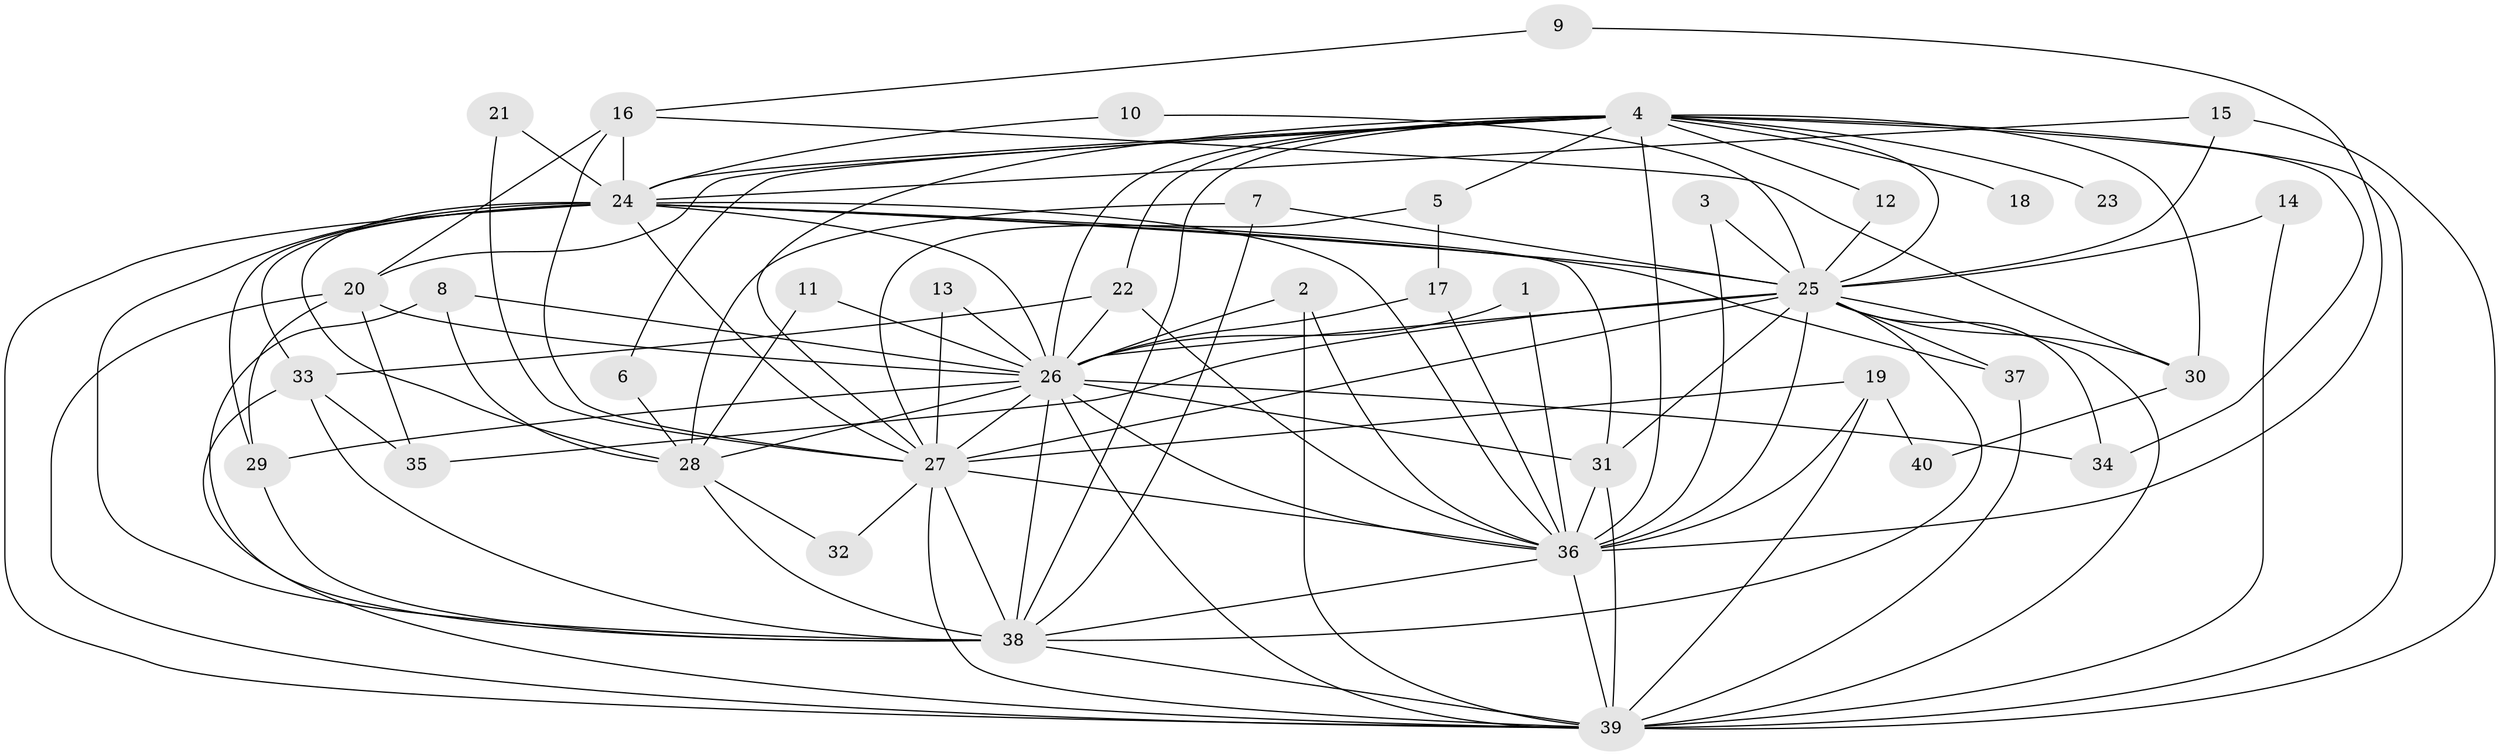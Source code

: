 // original degree distribution, {20: 0.012658227848101266, 14: 0.012658227848101266, 13: 0.012658227848101266, 12: 0.012658227848101266, 18: 0.0379746835443038, 23: 0.012658227848101266, 22: 0.012658227848101266, 21: 0.012658227848101266, 3: 0.21518987341772153, 5: 0.0759493670886076, 2: 0.5189873417721519, 8: 0.012658227848101266, 4: 0.05063291139240506}
// Generated by graph-tools (version 1.1) at 2025/25/03/09/25 03:25:50]
// undirected, 40 vertices, 111 edges
graph export_dot {
graph [start="1"]
  node [color=gray90,style=filled];
  1;
  2;
  3;
  4;
  5;
  6;
  7;
  8;
  9;
  10;
  11;
  12;
  13;
  14;
  15;
  16;
  17;
  18;
  19;
  20;
  21;
  22;
  23;
  24;
  25;
  26;
  27;
  28;
  29;
  30;
  31;
  32;
  33;
  34;
  35;
  36;
  37;
  38;
  39;
  40;
  1 -- 26 [weight=1.0];
  1 -- 36 [weight=1.0];
  2 -- 26 [weight=1.0];
  2 -- 36 [weight=1.0];
  2 -- 39 [weight=1.0];
  3 -- 25 [weight=1.0];
  3 -- 36 [weight=1.0];
  4 -- 5 [weight=1.0];
  4 -- 6 [weight=1.0];
  4 -- 12 [weight=1.0];
  4 -- 18 [weight=2.0];
  4 -- 20 [weight=1.0];
  4 -- 22 [weight=1.0];
  4 -- 23 [weight=2.0];
  4 -- 24 [weight=2.0];
  4 -- 25 [weight=2.0];
  4 -- 26 [weight=2.0];
  4 -- 27 [weight=2.0];
  4 -- 30 [weight=1.0];
  4 -- 34 [weight=1.0];
  4 -- 36 [weight=5.0];
  4 -- 38 [weight=2.0];
  4 -- 39 [weight=3.0];
  5 -- 17 [weight=1.0];
  5 -- 27 [weight=1.0];
  6 -- 28 [weight=1.0];
  7 -- 25 [weight=1.0];
  7 -- 28 [weight=1.0];
  7 -- 38 [weight=1.0];
  8 -- 26 [weight=1.0];
  8 -- 28 [weight=1.0];
  8 -- 38 [weight=1.0];
  9 -- 16 [weight=1.0];
  9 -- 36 [weight=1.0];
  10 -- 24 [weight=1.0];
  10 -- 25 [weight=1.0];
  11 -- 26 [weight=1.0];
  11 -- 28 [weight=1.0];
  12 -- 25 [weight=1.0];
  13 -- 26 [weight=1.0];
  13 -- 27 [weight=1.0];
  14 -- 25 [weight=1.0];
  14 -- 39 [weight=1.0];
  15 -- 24 [weight=1.0];
  15 -- 25 [weight=1.0];
  15 -- 39 [weight=1.0];
  16 -- 20 [weight=1.0];
  16 -- 24 [weight=1.0];
  16 -- 27 [weight=1.0];
  16 -- 30 [weight=1.0];
  17 -- 26 [weight=1.0];
  17 -- 36 [weight=1.0];
  19 -- 27 [weight=1.0];
  19 -- 36 [weight=1.0];
  19 -- 39 [weight=1.0];
  19 -- 40 [weight=1.0];
  20 -- 26 [weight=1.0];
  20 -- 29 [weight=1.0];
  20 -- 35 [weight=1.0];
  20 -- 39 [weight=1.0];
  21 -- 24 [weight=1.0];
  21 -- 27 [weight=1.0];
  22 -- 26 [weight=1.0];
  22 -- 33 [weight=1.0];
  22 -- 36 [weight=2.0];
  24 -- 25 [weight=2.0];
  24 -- 26 [weight=1.0];
  24 -- 27 [weight=2.0];
  24 -- 28 [weight=2.0];
  24 -- 29 [weight=2.0];
  24 -- 31 [weight=1.0];
  24 -- 33 [weight=1.0];
  24 -- 36 [weight=2.0];
  24 -- 37 [weight=1.0];
  24 -- 38 [weight=2.0];
  24 -- 39 [weight=1.0];
  25 -- 26 [weight=2.0];
  25 -- 27 [weight=1.0];
  25 -- 30 [weight=1.0];
  25 -- 31 [weight=1.0];
  25 -- 34 [weight=1.0];
  25 -- 35 [weight=1.0];
  25 -- 36 [weight=3.0];
  25 -- 37 [weight=1.0];
  25 -- 38 [weight=1.0];
  25 -- 39 [weight=1.0];
  26 -- 27 [weight=2.0];
  26 -- 28 [weight=1.0];
  26 -- 29 [weight=1.0];
  26 -- 31 [weight=1.0];
  26 -- 34 [weight=2.0];
  26 -- 36 [weight=2.0];
  26 -- 38 [weight=1.0];
  26 -- 39 [weight=1.0];
  27 -- 32 [weight=1.0];
  27 -- 36 [weight=2.0];
  27 -- 38 [weight=2.0];
  27 -- 39 [weight=1.0];
  28 -- 32 [weight=1.0];
  28 -- 38 [weight=1.0];
  29 -- 38 [weight=1.0];
  30 -- 40 [weight=1.0];
  31 -- 36 [weight=2.0];
  31 -- 39 [weight=1.0];
  33 -- 35 [weight=1.0];
  33 -- 38 [weight=1.0];
  33 -- 39 [weight=1.0];
  36 -- 38 [weight=2.0];
  36 -- 39 [weight=2.0];
  37 -- 39 [weight=1.0];
  38 -- 39 [weight=1.0];
}
